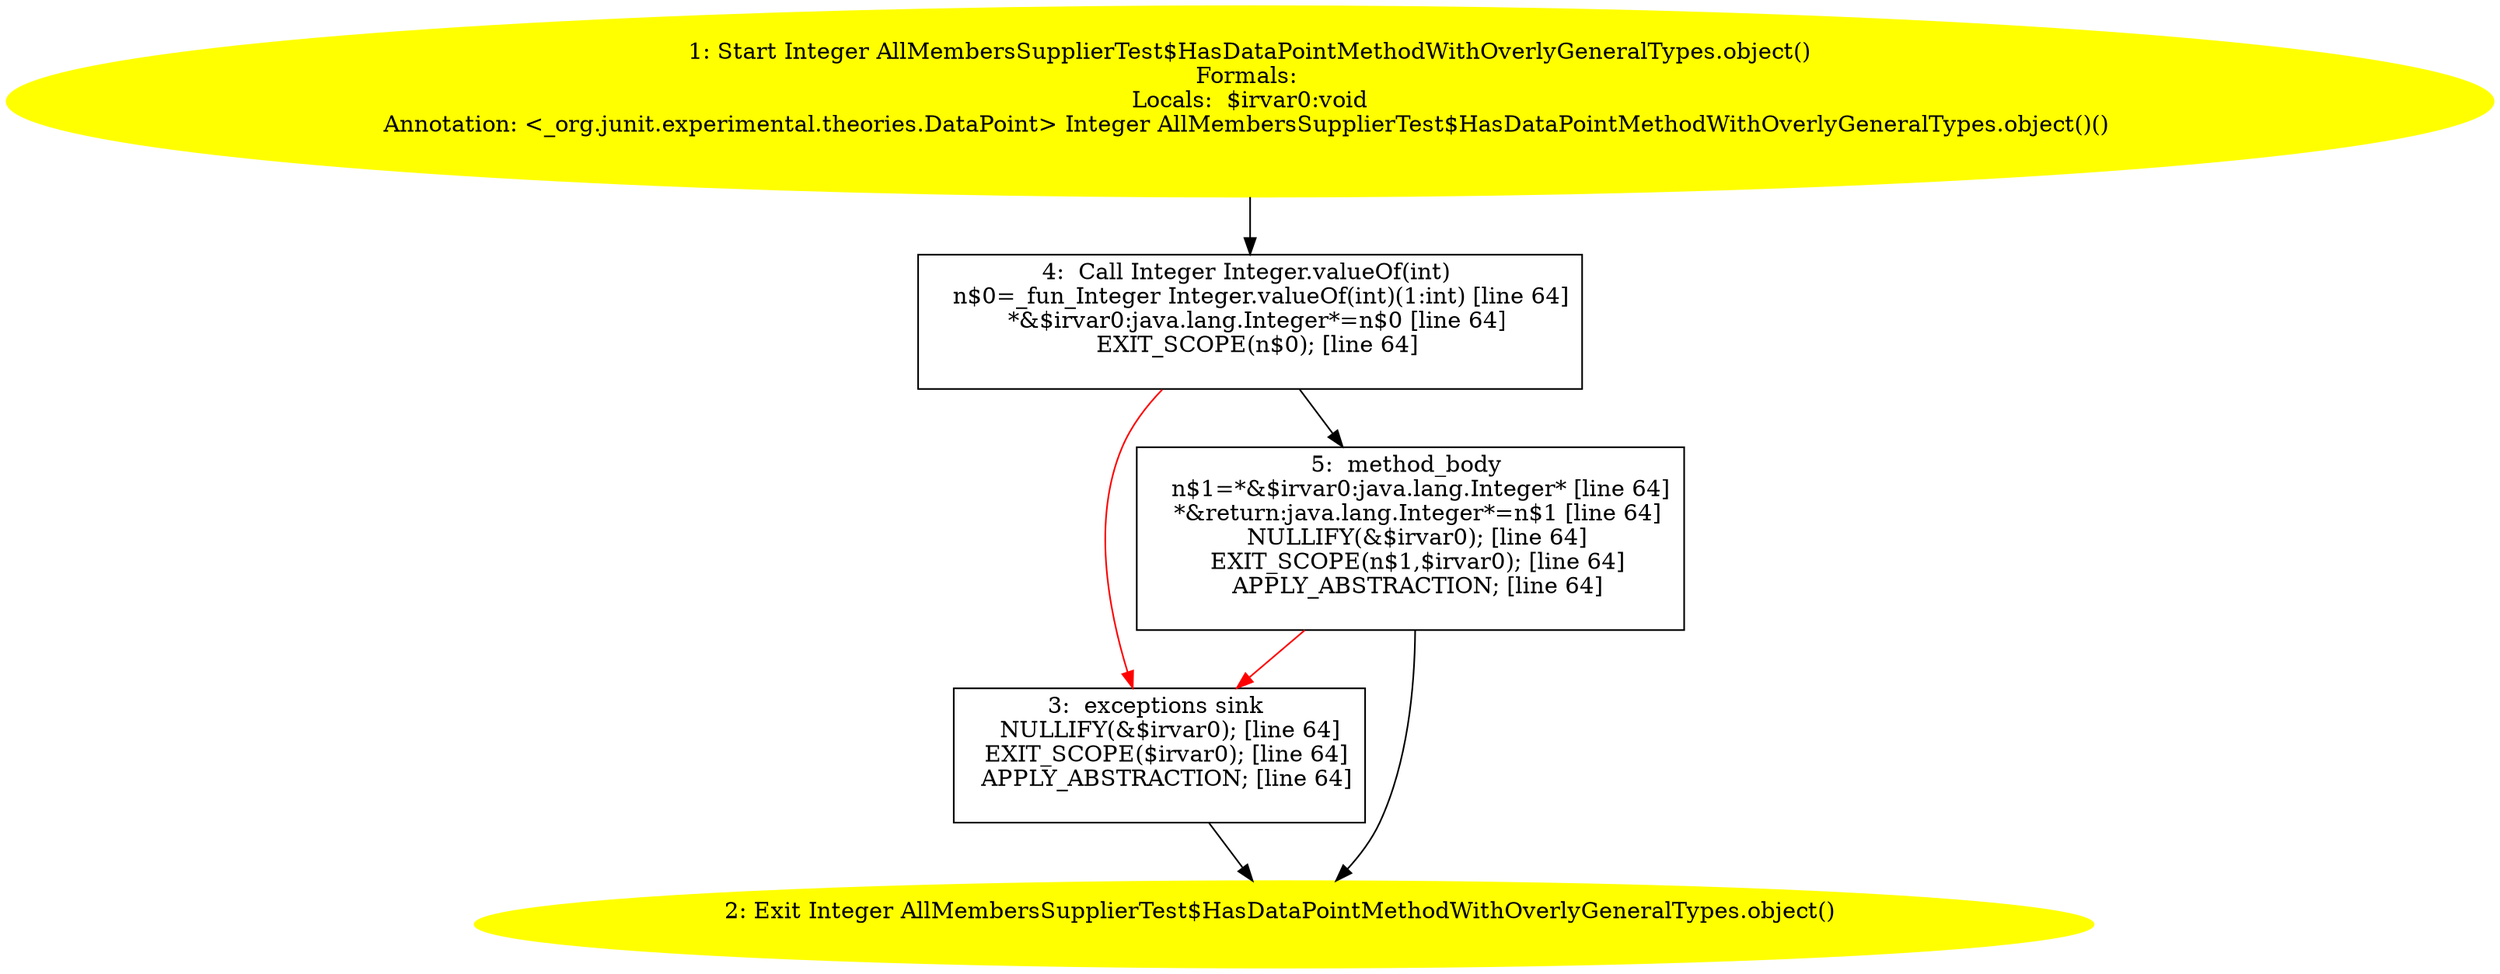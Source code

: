 /* @generated */
digraph cfg {
"org.junit.tests.experimental.theories.internal.AllMembersSupplierTest$HasDataPointMethodWithOverlyGe.482e1c4cef55377b5241e030a0e9b71a_1" [label="1: Start Integer AllMembersSupplierTest$HasDataPointMethodWithOverlyGeneralTypes.object()\nFormals: \nLocals:  $irvar0:void\nAnnotation: <_org.junit.experimental.theories.DataPoint> Integer AllMembersSupplierTest$HasDataPointMethodWithOverlyGeneralTypes.object()() \n  " color=yellow style=filled]
	

	 "org.junit.tests.experimental.theories.internal.AllMembersSupplierTest$HasDataPointMethodWithOverlyGe.482e1c4cef55377b5241e030a0e9b71a_1" -> "org.junit.tests.experimental.theories.internal.AllMembersSupplierTest$HasDataPointMethodWithOverlyGe.482e1c4cef55377b5241e030a0e9b71a_4" ;
"org.junit.tests.experimental.theories.internal.AllMembersSupplierTest$HasDataPointMethodWithOverlyGe.482e1c4cef55377b5241e030a0e9b71a_2" [label="2: Exit Integer AllMembersSupplierTest$HasDataPointMethodWithOverlyGeneralTypes.object() \n  " color=yellow style=filled]
	

"org.junit.tests.experimental.theories.internal.AllMembersSupplierTest$HasDataPointMethodWithOverlyGe.482e1c4cef55377b5241e030a0e9b71a_3" [label="3:  exceptions sink \n   NULLIFY(&$irvar0); [line 64]\n  EXIT_SCOPE($irvar0); [line 64]\n  APPLY_ABSTRACTION; [line 64]\n " shape="box"]
	

	 "org.junit.tests.experimental.theories.internal.AllMembersSupplierTest$HasDataPointMethodWithOverlyGe.482e1c4cef55377b5241e030a0e9b71a_3" -> "org.junit.tests.experimental.theories.internal.AllMembersSupplierTest$HasDataPointMethodWithOverlyGe.482e1c4cef55377b5241e030a0e9b71a_2" ;
"org.junit.tests.experimental.theories.internal.AllMembersSupplierTest$HasDataPointMethodWithOverlyGe.482e1c4cef55377b5241e030a0e9b71a_4" [label="4:  Call Integer Integer.valueOf(int) \n   n$0=_fun_Integer Integer.valueOf(int)(1:int) [line 64]\n  *&$irvar0:java.lang.Integer*=n$0 [line 64]\n  EXIT_SCOPE(n$0); [line 64]\n " shape="box"]
	

	 "org.junit.tests.experimental.theories.internal.AllMembersSupplierTest$HasDataPointMethodWithOverlyGe.482e1c4cef55377b5241e030a0e9b71a_4" -> "org.junit.tests.experimental.theories.internal.AllMembersSupplierTest$HasDataPointMethodWithOverlyGe.482e1c4cef55377b5241e030a0e9b71a_5" ;
	 "org.junit.tests.experimental.theories.internal.AllMembersSupplierTest$HasDataPointMethodWithOverlyGe.482e1c4cef55377b5241e030a0e9b71a_4" -> "org.junit.tests.experimental.theories.internal.AllMembersSupplierTest$HasDataPointMethodWithOverlyGe.482e1c4cef55377b5241e030a0e9b71a_3" [color="red" ];
"org.junit.tests.experimental.theories.internal.AllMembersSupplierTest$HasDataPointMethodWithOverlyGe.482e1c4cef55377b5241e030a0e9b71a_5" [label="5:  method_body \n   n$1=*&$irvar0:java.lang.Integer* [line 64]\n  *&return:java.lang.Integer*=n$1 [line 64]\n  NULLIFY(&$irvar0); [line 64]\n  EXIT_SCOPE(n$1,$irvar0); [line 64]\n  APPLY_ABSTRACTION; [line 64]\n " shape="box"]
	

	 "org.junit.tests.experimental.theories.internal.AllMembersSupplierTest$HasDataPointMethodWithOverlyGe.482e1c4cef55377b5241e030a0e9b71a_5" -> "org.junit.tests.experimental.theories.internal.AllMembersSupplierTest$HasDataPointMethodWithOverlyGe.482e1c4cef55377b5241e030a0e9b71a_2" ;
	 "org.junit.tests.experimental.theories.internal.AllMembersSupplierTest$HasDataPointMethodWithOverlyGe.482e1c4cef55377b5241e030a0e9b71a_5" -> "org.junit.tests.experimental.theories.internal.AllMembersSupplierTest$HasDataPointMethodWithOverlyGe.482e1c4cef55377b5241e030a0e9b71a_3" [color="red" ];
}
